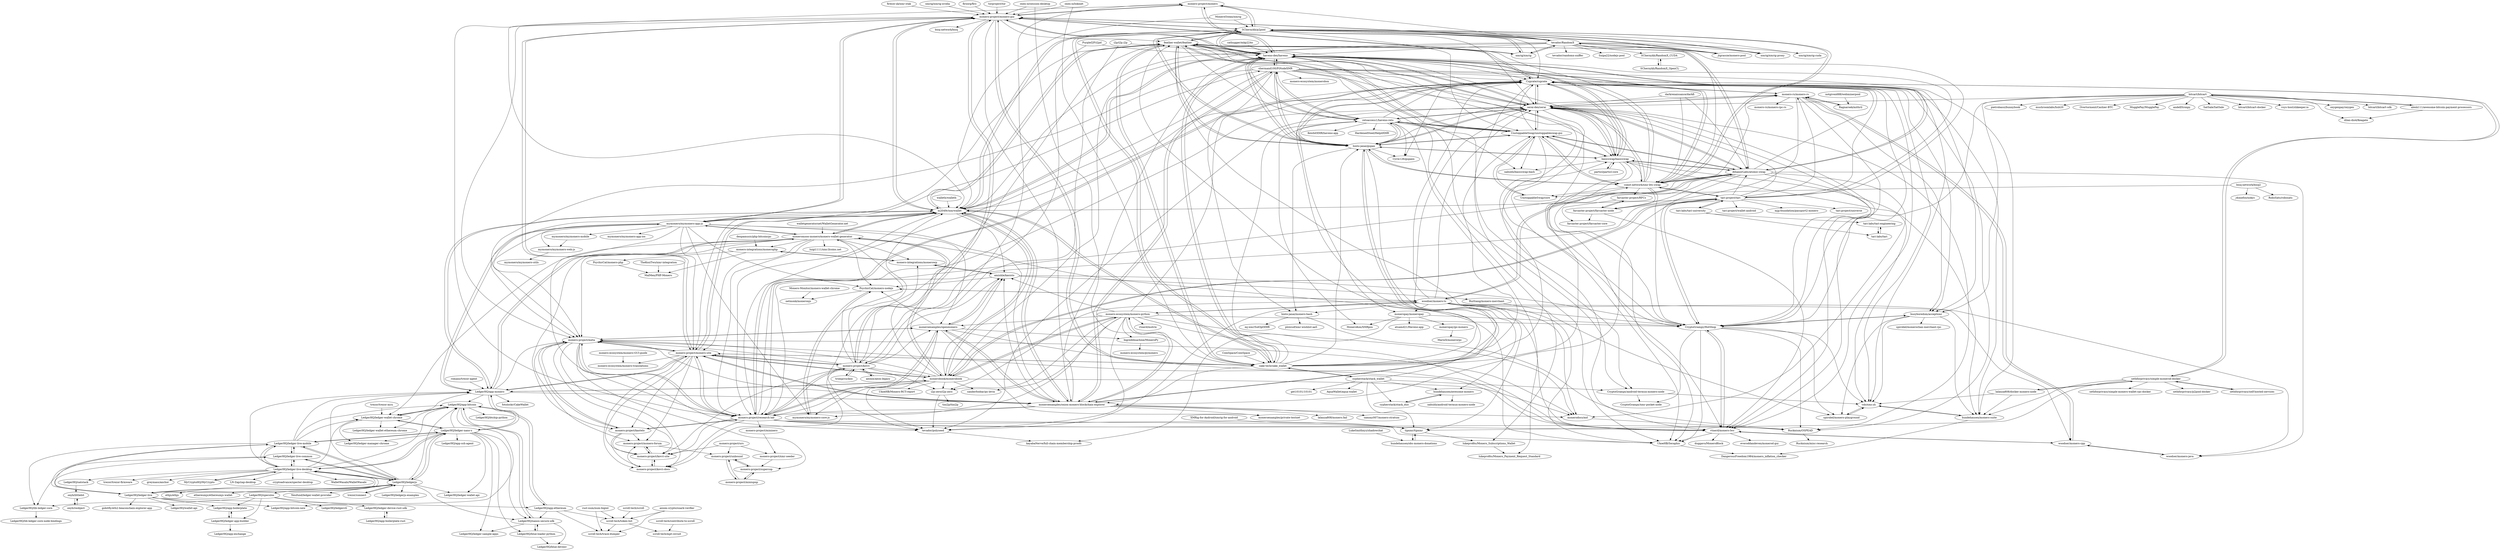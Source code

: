 digraph G {
"monero-project/monero" -> "monero-project/monero-gui" ["e"=1]
"monero-project/monero" -> "SChernykh/p2pool" ["e"=1]
"monero-project/monero" -> "haveno-dex/haveno" ["e"=1]
"monero-project/monero" -> "m2049r/xmrwallet" ["e"=1]
"torproject/tor" -> "monero-project/monero-gui" ["e"=1]
"fireice-uk/xmr-stak" -> "monero-project/monero-gui" ["e"=1]
"PurpleI2P/i2pd" -> "haveno-dex/haveno" ["e"=1]
"PurpleI2P/i2pd" -> "monero-project/kovri" ["e"=1]
"LedgerHQ/ledger-live-common" -> "LedgerHQ/ledger-live-mobile"
"LedgerHQ/ledger-live-common" -> "LedgerHQ/lib-ledger-core"
"LedgerHQ/ledger-live-common" -> "LedgerHQ/ledgerjs"
"LedgerHQ/ledger-live-common" -> "LedgerHQ/ledger-live-desktop"
"walletgeneratornet/WalletGenerator.net" -> "moneromooo-monero/monero-wallet-generator" ["e"=1]
"monero-rs/monero-rs" -> "Cuprate/cuprate"
"monero-rs/monero-rs" -> "monero-rs/monero-rpc-rs"
"monero-rs/monero-rs" -> "woodser/monero-cpp"
"monero-rs/monero-rs" -> "serai-dex/serai"
"monero-rs/monero-rs" -> "CryptoGrampy/HotShop"
"monero-rs/monero-rs" -> "farcaster-project/farcaster-node"
"monero-rs/monero-rs" -> "Ragnaroek/mithril"
"monero-rs/monero-rs" -> "busyboredom/acceptxmr"
"oxen-io/lokinet" -> "monero-project/monero-gui" ["e"=1]
"oxen-io/lokinet" -> "cake-tech/cake_wallet" ["e"=1]
"MoneroOcean/xmrig" -> "SChernykh/p2pool" ["e"=1]
"MoneroOcean/xmrig" -> "m2049r/xmrwallet" ["e"=1]
"woodser/monero-ts" -> "CryptoGrampy/HotShop"
"woodser/monero-ts" -> "monero-ecosystem/monero-python"
"woodser/monero-ts" -> "vtnerd/monero-lws"
"woodser/monero-ts" -> "monerodocs/md"
"woodser/monero-ts" -> "moneropay/moneropay"
"woodser/monero-ts" -> "PsychicCat/monero-nodejs"
"woodser/monero-ts" -> "woodser/monero-cpp"
"woodser/monero-ts" -> "Cuprate/cuprate"
"woodser/monero-ts" -> "woodser/monero-java"
"woodser/monero-ts" -> "serai-dex/serai"
"woodser/monero-ts" -> "tevador/polyseed"
"woodser/monero-ts" -> "AthanorLabs/atomic-swap"
"woodser/monero-ts" -> "hinto-janai/monero-bash"
"woodser/monero-ts" -> "tipxmr/tipxmr"
"woodser/monero-ts" -> "i2p-zero/i2p-zero"
"cathugger/mkp224o" -> "haveno-dex/haveno" ["e"=1]
"monerobook/monerobook" -> "m2049r/xmrwallet"
"monerobook/monerobook" -> "monero-project/meta"
"monerobook/monerobook" -> "monero-project/monero-site"
"monerobook/monerobook" -> "i2p-zero/i2p-zero"
"monerobook/monerobook" -> "monero-ecosystem/monero-python"
"monerobook/monerobook" -> "monero-project/research-lab"
"monerobook/monerobook" -> "tari-project/tari"
"monerobook/monerobook" -> "monerodocs/md"
"monerobook/monerobook" -> "UkoeHB/Monero-RCT-report"
"monerobook/monerobook" -> "amiuhle/kasisto"
"monerobook/monerobook" -> "LedgerHQ/app-monero"
"monerobook/monerobook" -> "tevador/polyseed"
"monerobook/monerobook" -> "moneromooo-monero/monero-wallet-generator"
"monerobook/monerobook" -> "sanderfoobar/py-levin"
"monerobook/monerobook" -> "monero-integrations/monerowp"
"oxen-io/session-desktop" -> "cake-tech/cake_wallet" ["e"=1]
"oxen-io/session-desktop" -> "monero-project/monero-gui" ["e"=1]
"tari-project/tari" -> "serai-dex/serai"
"tari-project/tari" -> "tari-labs/tari-university"
"tari-project/tari" -> "monerobook/monerobook"
"tari-project/tari" -> "comit-network/xmr-btc-swap"
"tari-project/tari" -> "haveno-dex/haveno"
"tari-project/tari" -> "Cuprate/cuprate"
"tari-project/tari" -> "tari-project/universe"
"tari-project/tari" -> "monero-project/research-lab"
"tari-project/tari" -> "moneroexamples/onion-monero-blockchain-explorer"
"tari-project/tari" -> "m2049r/xmrwallet"
"tari-project/tari" -> "tari-project/wallet-android"
"tari-project/tari" -> "CryptoGrampy/HotShop"
"tari-project/tari" -> "mjg-foundation/passport2-monero"
"tari-project/tari" -> "AthanorLabs/atomic-swap"
"tari-project/tari" -> "monero-rs/monero-rs"
"notgiven688/webminerpool" -> "Ragnaroek/mithril" ["e"=1]
"tevador/RandomX" -> "SChernykh/p2pool"
"tevador/RandomX" -> "monero-project/monero-gui"
"tevador/RandomX" -> "jtgrassie/monero-pool" ["e"=1]
"tevador/RandomX" -> "xmrig/xmrig" ["e"=1]
"tevador/RandomX" -> "monero-project/monero" ["e"=1]
"tevador/RandomX" -> "tari-project/tari"
"tevador/RandomX" -> "m2049r/xmrwallet"
"tevador/RandomX" -> "tevador/randomx-sniffer"
"tevador/RandomX" -> "xmrig/xmrig-proxy" ["e"=1]
"tevador/RandomX" -> "comit-network/xmr-btc-swap"
"tevador/RandomX" -> "haveno-dex/haveno"
"tevador/RandomX" -> "SChernykh/RandomX_CUDA"
"tevador/RandomX" -> "xmrig/xmrig-cuda" ["e"=1]
"tevador/RandomX" -> "Snipa22/nodejs-pool" ["e"=1]
"tevador/RandomX" -> "monerobook/monerobook"
"tari-labs/tari-university" -> "tari-labs/tari"
"tari-labs/tari-university" -> "tari-labs/tari-engineering"
"tari-labs/tari-university" -> "tari-project/tari"
"tromp/cuckoo" -> "monero-project/kovri" ["e"=1]
"rust-num/num-bigint" -> "scroll-tech/trace-dumper" ["e"=1]
"rust-num/num-bigint" -> "scroll-tech/token-list" ["e"=1]
"jtgrassie/monero-pool" -> "SChernykh/p2pool" ["e"=1]
"jtgrassie/monero-pool" -> "tevador/RandomX" ["e"=1]
"monero-ecosystem/monero-python" -> "bigreddmachine/MoneroPy"
"monero-ecosystem/monero-python" -> "woodser/monero-ts"
"monero-ecosystem/monero-python" -> "moneroexamples/onion-monero-blockchain-explorer"
"monero-ecosystem/monero-python" -> "monerodocs/md"
"monero-ecosystem/monero-python" -> "moneroexamples/openmonero"
"monero-ecosystem/monero-python" -> "Cuprate/cuprate"
"monero-ecosystem/monero-python" -> "i2p-zero/i2p-zero"
"monero-ecosystem/monero-python" -> "sanderfoobar/py-levin"
"monero-ecosystem/monero-python" -> "amiuhle/kasisto"
"monero-ecosystem/monero-python" -> "monerobook/monerobook"
"monero-ecosystem/monero-python" -> "vtnerd/motrix"
"monero-ecosystem/monero-python" -> "vtnerd/monero-lws"
"monero-ecosystem/monero-python" -> "CryptoGrampy/HotShop"
"monero-ecosystem/monero-python" -> "monero-project/research-lab"
"monero-ecosystem/monero-python" -> "tevador/polyseed"
"xmrig/xmrig-nvidia" -> "monero-project/monero-gui" ["e"=1]
"mymonero/mymonero-core-js" -> "PsychicCat/monero-nodejs"
"bitcart/bitcart" -> "vsys-host/shkeeper.io" ["e"=1]
"bitcart/bitcart" -> "alexk111/awesome-bitcoin-payment-processors" ["e"=1]
"bitcart/bitcart" -> "oxygenpay/oxygen"
"bitcart/bitcart" -> "bitcart/bitcart-sdk"
"bitcart/bitcart" -> "pietrobassi/bunnybook" ["e"=1]
"bitcart/bitcart" -> "CryptoGrampy/HotShop"
"bitcart/bitcart" -> "mushroomlabs/hub20"
"bitcart/bitcart" -> "Overtorment/Cashier-BTC" ["e"=1]
"bitcart/bitcart" -> "serai-dex/serai"
"bitcart/bitcart" -> "MugglePay/MugglePay"
"bitcart/bitcart" -> "andelf/tronpy" ["e"=1]
"bitcart/bitcart" -> "busyboredom/acceptxmr"
"bitcart/bitcart" -> "SatSale/SatSale" ["e"=1]
"bitcart/bitcart" -> "dilan-dio4/Keagate"
"bitcart/bitcart" -> "bitcart/bitcart-docker"
"LedgerHQ/ledger-live-mobile" -> "LedgerHQ/ledger-live-desktop"
"LedgerHQ/ledger-live-mobile" -> "LedgerHQ/ledger-live-common"
"LedgerHQ/ledger-live-mobile" -> "LedgerHQ/ledgerjs"
"LedgerHQ/ledger-live-mobile" -> "LedgerHQ/lib-ledger-core"
"LedgerHQ/ledger-live-mobile" -> "LedgerHQ/ledger-nano-s"
"LedgerHQ/ledger-live-mobile" -> "LedgerHQ/ledger-live"
"LedgerHQ/ledger-live-mobile" -> "LedgerHQ/ledger-wallet-chrome"
"LedgerHQ/ledger-live-mobile" -> "LedgerHQ/app-bitcoin"
"LedgerHQ/ledger-live-mobile" -> "LedgerHQ/app-monero"
"alexk111/awesome-bitcoin-payment-processors" -> "bitcart/bitcart" ["e"=1]
"alexk111/awesome-bitcoin-payment-processors" -> "dilan-dio4/Keagate" ["e"=1]
"monerodocs/md" -> "Rucknium/OSPEAD"
"i2p-zero/i2p-zero" -> "tini2p/tini2p"
"i2p-zero/i2p-zero" -> "tevador/polyseed"
"basicswap/basicswap" -> "nahuhh/basicswap-bash"
"basicswap/basicswap" -> "UnstoppableSwap/unstoppableswap-gui"
"basicswap/basicswap" -> "serai-dex/serai"
"basicswap/basicswap" -> "Cuprate/cuprate"
"basicswap/basicswap" -> "vtnerd/monero-lws"
"basicswap/basicswap" -> "particl/particl-core" ["e"=1]
"basicswap/basicswap" -> "CryptoGrampy/HotShop"
"basicswap/basicswap" -> "hinto-janai/gupax"
"basicswap/basicswap" -> "hundehausen/monero-suite"
"basicswap/basicswap" -> "AthanorLabs/atomic-swap"
"basicswap/basicswap" -> "haveno-dex/haveno"
"basicswap/basicswap" -> "vdo/xmr.sh"
"woodser/monero-cpp" -> "vtnerd/monero-lws"
"woodser/monero-cpp" -> "woodser/monero-java"
"woodser/monero-cpp" -> "monero-rs/monero-rs"
"monero-ecosystem/monero-GUI-guide" -> "monero-ecosystem/monero-translations"
"monero-project/kastelo" -> "monero-project/kovri-site"
"monero-project/kastelo" -> "monero-project/kovri-docs"
"monero-project/kastelo" -> "monero-project/monero-forum"
"monero-project/kastelo" -> "monero-project/research-lab"
"monero-project/kastelo" -> "monero-project/meta"
"tari-labs/tari" -> "tari-labs/tari-engineering"
"onyb/littlebit" -> "onyb/reobject"
"monero-project/supercop" -> "monero-project/unbound"
"monero-project/supercop" -> "monero-project/miniupnp"
"tari-labs/tari-engineering" -> "tari-labs/tari"
"SChernykh/RandomX_CUDA" -> "SChernykh/RandomX_OpenCL"
"SChernykh/RandomX_OpenCL" -> "SChernykh/RandomX_CUDA"
"monero-project/miniupnp" -> "monero-project/unbound"
"monero-project/miniupnp" -> "monero-project/supercop"
"darkrenaissance/darkfi" -> "serai-dex/serai" ["e"=1]
"darkrenaissance/darkfi" -> "comit-network/xmr-btc-swap" ["e"=1]
"darkrenaissance/darkfi" -> "AthanorLabs/atomic-swap" ["e"=1]
"mymonero/mymonero-web-js" -> "mymonero/mymonero-utils"
"comit-network/xmr-btc-swap" -> "UnstoppableSwap/unstoppableswap-gui"
"comit-network/xmr-btc-swap" -> "AthanorLabs/atomic-swap"
"comit-network/xmr-btc-swap" -> "haveno-dex/haveno"
"comit-network/xmr-btc-swap" -> "farcaster-project/farcaster-node"
"comit-network/xmr-btc-swap" -> "SChernykh/p2pool"
"comit-network/xmr-btc-swap" -> "serai-dex/serai"
"comit-network/xmr-btc-swap" -> "hinto-janai/gupax"
"comit-network/xmr-btc-swap" -> "basicswap/basicswap"
"comit-network/xmr-btc-swap" -> "CryptoGrampy/HotShop"
"comit-network/xmr-btc-swap" -> "tari-project/tari"
"comit-network/xmr-btc-swap" -> "feather-wallet/feather"
"comit-network/xmr-btc-swap" -> "monero-rs/monero-rs"
"comit-network/xmr-btc-swap" -> "farcaster-project/RFCs"
"comit-network/xmr-btc-swap" -> "UnstoppableSwap/core"
"comit-network/xmr-btc-swap" -> "Cuprate/cuprate"
"haveno-dex/haveno" -> "serai-dex/serai"
"haveno-dex/haveno" -> "retoaccess1/haveno-reto"
"haveno-dex/haveno" -> "comit-network/xmr-btc-swap"
"haveno-dex/haveno" -> "SChernykh/p2pool"
"haveno-dex/haveno" -> "cake-tech/cake_wallet"
"haveno-dex/haveno" -> "UnstoppableSwap/unstoppableswap-gui"
"haveno-dex/haveno" -> "feather-wallet/feather"
"haveno-dex/haveno" -> "m2049r/xmrwallet"
"haveno-dex/haveno" -> "Cuprate/cuprate"
"haveno-dex/haveno" -> "hinto-janai/gupax"
"haveno-dex/haveno" -> "basicswap/basicswap"
"haveno-dex/haveno" -> "monero-project/monero-gui"
"haveno-dex/haveno" -> "AthanorLabs/atomic-swap"
"haveno-dex/haveno" -> "shermand100/PiNodeXMR"
"haveno-dex/haveno" -> "monero-project/monero" ["e"=1]
"LedgerHQ/satstack" -> "onyb/littlebit"
"aeonix/aeon-legacy" -> "monero-project/kovri" ["e"=1]
"LedgerHQ/speculos" -> "LedgerHQ/app-boilerplate"
"LedgerHQ/speculos" -> "LedgerHQ/ledger-app-builder"
"LedgerHQ/speculos" -> "LedgerHQ/lib-ledger-core"
"LedgerHQ/speculos" -> "LedgerHQ/ledger-device-rust-sdk"
"LedgerHQ/speculos" -> "LedgerHQ/ledgerctl"
"monero-project/monero-site" -> "monero-project/meta"
"monero-project/monero-site" -> "monero-project/research-lab"
"monero-project/monero-site" -> "monero-project/monero-gui"
"monero-project/monero-site" -> "monero-project/kovri"
"monero-project/monero-site" -> "moneroexamples/onion-monero-blockchain-explorer"
"monero-project/monero-site" -> "m2049r/xmrwallet"
"monero-project/monero-site" -> "monerobook/monerobook"
"monero-project/monero-site" -> "monero-project/kastelo"
"monero-project/monero-site" -> "monero-ecosystem/monero-translations"
"monero-project/monero-site" -> "monero-project/kovri-docs"
"monero-project/monero-site" -> "LedgerHQ/app-monero"
"monero-project/monero-site" -> "monero-project/monero-forum"
"monero-project/monero-site" -> "monero-project/kovri-site"
"monero-project/monero-site" -> "shermand100/PiNodeXMR"
"monero-project/monero-site" -> "cake-tech/cake_wallet"
"xmrig/xmrig-cuda" -> "SChernykh/p2pool" ["e"=1]
"cake-tech/cake_wallet" -> "cypherstack/stack_wallet"
"cake-tech/cake_wallet" -> "m2049r/xmrwallet"
"cake-tech/cake_wallet" -> "haveno-dex/haveno"
"cake-tech/cake_wallet" -> "feather-wallet/feather"
"cake-tech/cake_wallet" -> "monero-project/monero-gui"
"cake-tech/cake_wallet" -> "serai-dex/serai"
"cake-tech/cake_wallet" -> "SChernykh/p2pool"
"cake-tech/cake_wallet" -> "hinto-janai/gupax"
"cake-tech/cake_wallet" -> "retoaccess1/haveno-reto"
"cake-tech/cake_wallet" -> "Cuprate/cuprate"
"cake-tech/cake_wallet" -> "comit-network/xmr-btc-swap"
"cake-tech/cake_wallet" -> "basicswap/basicswap"
"cake-tech/cake_wallet" -> "UnstoppableSwap/unstoppableswap-gui"
"cake-tech/cake_wallet" -> "monero-project/monero-site"
"cake-tech/cake_wallet" -> "moneroexamples/onion-monero-blockchain-explorer"
"LedgerHQ/ledger-wallet-chrome" -> "LedgerHQ/ledger-manager-chrome"
"LedgerHQ/ledger-wallet-chrome" -> "LedgerHQ/ledger-wallet-ethereum-chrome"
"LedgerHQ/ledger-wallet-chrome" -> "LedgerHQ/app-bitcoin"
"LedgerHQ/ledger-wallet-chrome" -> "LedgerHQ/ledger-nano-s"
"LedgerHQ/ledger-device-rust-sdk" -> "LedgerHQ/app-boilerplate-rust"
"LedgerHQ/app-boilerplate-rust" -> "LedgerHQ/ledger-device-rust-sdk"
"LedgerHQ/ledger-app-builder" -> "LedgerHQ/app-exchange"
"LedgerHQ/ledger-app-builder" -> "LedgerHQ/app-boilerplate"
"shermand100/PiNodeXMR" -> "monero-ecosystem/monerobox"
"shermand100/PiNodeXMR" -> "hundehausen/monero-suite"
"shermand100/PiNodeXMR" -> "moneroexamples/onion-monero-blockchain-explorer"
"shermand100/PiNodeXMR" -> "busyboredom/acceptxmr"
"shermand100/PiNodeXMR" -> "hinto-janai/monero-bash"
"shermand100/PiNodeXMR" -> "monero-project/research-lab"
"shermand100/PiNodeXMR" -> "haveno-dex/haveno"
"shermand100/PiNodeXMR" -> "retoaccess1/haveno-reto"
"shermand100/PiNodeXMR" -> "vdo/xmr.sh"
"shermand100/PiNodeXMR" -> "hinto-janai/gupax"
"shermand100/PiNodeXMR" -> "monero-project/meta"
"shermand100/PiNodeXMR" -> "CryptoGrampy/android-termux-monero-node"
"shermand100/PiNodeXMR" -> "serai-dex/serai"
"shermand100/PiNodeXMR" -> "basicswap/basicswap"
"shermand100/PiNodeXMR" -> "Cuprate/cuprate"
"vtnerd/monero-lws" -> "UkoeHB/Seraphis"
"vtnerd/monero-lws" -> "CryptoGrampy/HotShop"
"vtnerd/monero-lws" -> "everoddandeven/monerod-gui"
"vtnerd/monero-lws" -> "woodser/monero-cpp"
"vtnerd/monero-lws" -> "duggavo/MoneroBlock"
"monero-project/urs" -> "monero-project/unbound"
"monero-project/urs" -> "monero-project/kovri-site"
"monero-project/urs" -> "monero-project/xmr-seeder"
"lalanza808/docker-monero-node" -> "sethforprivacy/simple-monerod-docker"
"lalanza808/docker-monero-node" -> "hundehausen/monero-suite"
"lalanza808/docker-monero-node" -> "vdo/xmr.sh"
"monero-project/mininero" -> "monero-project/xmr-seeder"
"hundehausen/obs-monero-donations" -> "tipxmr/tipxmr"
"monero-project/xmr-seeder" -> "monero-project/supercop"
"monero-project/monero-forum" -> "monero-project/kovri-site"
"monero-project/monero-forum" -> "monero-project/unbound"
"LedgerHQ/ledgerjs" -> "LedgerHQ/ledger-live-desktop"
"LedgerHQ/ledgerjs" -> "LedgerHQ/ledger-live-mobile"
"LedgerHQ/ledgerjs" -> "LedgerHQ/ledger-live-common"
"LedgerHQ/ledgerjs" -> "Neufund/ledger-wallet-provider"
"LedgerHQ/ledgerjs" -> "LedgerHQ/ledger-nano-s"
"LedgerHQ/ledgerjs" -> "trezor/connect" ["e"=1]
"LedgerHQ/ledgerjs" -> "LedgerHQ/ledgerjs-examples"
"LedgerHQ/ledgerjs" -> "LedgerHQ/nanos-secure-sdk"
"LedgerHQ/ledgerjs" -> "ethjs/ethjs" ["e"=1]
"LedgerHQ/ledgerjs" -> "LedgerHQ/app-bitcoin"
"LedgerHQ/ledgerjs" -> "LedgerHQ/speculos"
"LedgerHQ/ledgerjs" -> "LedgerHQ/ledger-wallet-api"
"LedgerHQ/ledgerjs" -> "LedgerHQ/ledger-live"
"LedgerHQ/ledgerjs" -> "LedgerHQ/app-monero"
"LedgerHQ/ledgerjs" -> "ethereumjs/ethereumjs-wallet" ["e"=1]
"SChernykh/p2pool" -> "hinto-janai/gupax"
"SChernykh/p2pool" -> "haveno-dex/haveno"
"SChernykh/p2pool" -> "monero-project/monero-gui"
"SChernykh/p2pool" -> "comit-network/xmr-btc-swap"
"SChernykh/p2pool" -> "jtgrassie/monero-pool" ["e"=1]
"SChernykh/p2pool" -> "monero-project/monero" ["e"=1]
"SChernykh/p2pool" -> "serai-dex/serai"
"SChernykh/p2pool" -> "m2049r/xmrwallet"
"SChernykh/p2pool" -> "Cuprate/cuprate"
"SChernykh/p2pool" -> "xmrig/xmrig" ["e"=1]
"SChernykh/p2pool" -> "cake-tech/cake_wallet"
"SChernykh/p2pool" -> "feather-wallet/feather"
"SChernykh/p2pool" -> "tevador/RandomX"
"SChernykh/p2pool" -> "UnstoppableSwap/unstoppableswap-gui"
"SChernykh/p2pool" -> "xmrig/xmrig-proxy" ["e"=1]
"sethforprivacy/simple-monerod-docker" -> "lalanza808/docker-monero-node"
"sethforprivacy/simple-monerod-docker" -> "sethforprivacy/p2pool-docker"
"sethforprivacy/simple-monerod-docker" -> "sethforprivacy/self-hosted-services"
"sethforprivacy/simple-monerod-docker" -> "hundehausen/monero-suite"
"sethforprivacy/simple-monerod-docker" -> "tipxmr/tipxmr"
"sethforprivacy/simple-monerod-docker" -> "Cuprate/cuprate"
"sethforprivacy/simple-monerod-docker" -> "sethforprivacy/simple-monero-wallet-rpc-docker"
"monero-project/monero-gui" -> "monero-project/monero" ["e"=1]
"monero-project/monero-gui" -> "monero-project/monero-site"
"monero-project/monero-gui" -> "m2049r/xmrwallet"
"monero-project/monero-gui" -> "SChernykh/p2pool"
"monero-project/monero-gui" -> "monero-project/kovri"
"monero-project/monero-gui" -> "haveno-dex/haveno"
"monero-project/monero-gui" -> "cake-tech/cake_wallet"
"monero-project/monero-gui" -> "mymonero/mymonero-app-js"
"monero-project/monero-gui" -> "monero-project/meta"
"monero-project/monero-gui" -> "monero-project/research-lab"
"monero-project/monero-gui" -> "xmrig/xmrig" ["e"=1]
"monero-project/monero-gui" -> "moneroexamples/onion-monero-blockchain-explorer"
"monero-project/monero-gui" -> "tevador/RandomX"
"monero-project/monero-gui" -> "feather-wallet/feather"
"monero-project/monero-gui" -> "bisq-network/bisq" ["e"=1]
"moneromooo-monero/monero-wallet-generator" -> "LedgerHQ/app-monero"
"moneromooo-monero/monero-wallet-generator" -> "luigi1111/xmr.llcoins.net"
"moneromooo-monero/monero-wallet-generator" -> "m2049r/xmrwallet"
"moneromooo-monero/monero-wallet-generator" -> "monero-project/meta"
"moneromooo-monero/monero-wallet-generator" -> "monero-project/research-lab"
"moneromooo-monero/monero-wallet-generator" -> "mymonero/mymonero-app-js"
"moneromooo-monero/monero-wallet-generator" -> "UkoeHB/Seraphis"
"moneromooo-monero/monero-wallet-generator" -> "monero-project/kastelo"
"moneromooo-monero/monero-wallet-generator" -> "PsychicCat/monero-nodejs"
"moneromooo-monero/monero-wallet-generator" -> "monero-integrations/monerowp"
"moneromooo-monero/monero-wallet-generator" -> "monerobook/monerobook"
"moneromooo-monero/monero-wallet-generator" -> "monero-integrations/monerophp"
"moneromooo-monero/monero-wallet-generator" -> "LedgerHQ/ledger-wallet-chrome"
"moneromooo-monero/monero-wallet-generator" -> "monero-project/monero-site"
"romanz/trezor-agent" -> "LedgerHQ/app-monero" ["e"=1]
"bisq-network/bisq2" -> "RoboSats/robosats" ["e"=1]
"bisq-network/bisq2" -> "UnstoppableSwap/core"
"bisq-network/bisq2" -> "j4imefoo/nokyc"
"sethforprivacy/self-hosted-services" -> "sethforprivacy/simple-monerod-docker"
"CoinSpace/CoinSpace" -> "cake-tech/cake_wallet" ["e"=1]
"moneropay/moneropay" -> "MoneroKon/XMRpos"
"moneropay/moneropay" -> "CryptoGrampy/HotShop"
"moneropay/moneropay" -> "moneropay/go-monero"
"moneropay/moneropay" -> "kayabaNerve/full-chain-membership-proofs"
"moneropay/moneropay" -> "atsamd21/Haveno-app"
"farcaster-project/RFCs" -> "farcaster-project/farcaster-core"
"farcaster-project/RFCs" -> "farcaster-project/farcaster-node"
"CryptoGrampy/android-termux-monero-node" -> "CryptoGrampy/xmr-pocket-node"
"CryptoGrampy/android-termux-monero-node" -> "vdo/xmr.sh"
"moneropay/go-monero" -> "MarinX/monerorpc"
"trezor/connect" -> "LedgerHQ/ledgerjs" ["e"=1]
"busyboredom/acceptxmr" -> "vdo/xmr.sh"
"busyboredom/acceptxmr" -> "spirobel/monero-playground"
"busyboredom/acceptxmr" -> "spirobel/monerochan-merchant-rpc"
"busyboredom/acceptxmr" -> "CryptoGrampy/HotShop"
"busyboredom/acceptxmr" -> "hundehausen/monero-suite"
"RuiSiang/monero-merchant" -> "spirobel/monero-playground" ["e"=1]
"farcaster-project/farcaster-node" -> "farcaster-project/farcaster-core"
"farcaster-project/farcaster-node" -> "farcaster-project/RFCs"
"farcaster-project/farcaster-node" -> "vtnerd/monero-lws"
"UkoeHB/Seraphis" -> "DangerousFreedom1984/monero_inflation_checker"
"LedgerHQ/app-boilerplate" -> "LedgerHQ/ledger-app-builder"
"TheKoziTwo/xmr-integration" -> "MalMen/PHP-Monero"
"i2p/i2p.i2p" -> "monero-project/kovri" ["e"=1]
"i2p/i2p.i2p" -> "haveno-dex/haveno" ["e"=1]
"serai-dex/serai" -> "Cuprate/cuprate"
"serai-dex/serai" -> "haveno-dex/haveno"
"serai-dex/serai" -> "basicswap/basicswap"
"serai-dex/serai" -> "UnstoppableSwap/unstoppableswap-gui"
"serai-dex/serai" -> "AthanorLabs/atomic-swap"
"serai-dex/serai" -> "monero-rs/monero-rs"
"serai-dex/serai" -> "CryptoGrampy/HotShop"
"serai-dex/serai" -> "UkoeHB/Seraphis"
"serai-dex/serai" -> "retoaccess1/haveno-reto"
"serai-dex/serai" -> "Rucknium/OSPEAD"
"serai-dex/serai" -> "hinto-janai/gupax"
"serai-dex/serai" -> "tevador/polyseed"
"serai-dex/serai" -> "feather-wallet/feather"
"serai-dex/serai" -> "vtnerd/monero-lws"
"serai-dex/serai" -> "comit-network/xmr-btc-swap"
"LedgerHQ/ledger-live" -> "LedgerHQ/ledger-live-desktop"
"LedgerHQ/ledger-live" -> "LedgerHQ/wallet-api"
"LedgerHQ/ledger-live" -> "LedgerHQ/ledger-live-mobile"
"LedgerHQ/ledger-live" -> "LedgerHQ/ledger-live-common"
"LedgerHQ/ledger-live" -> "LedgerHQ/app-bitcoin-new"
"LedgerHQ/ledger-live" -> "LedgerHQ/ledgerjs"
"LedgerHQ/ledger-live" -> "LedgerHQ/app-ethereum"
"LedgerHQ/ledger-live" -> "gobitfly/eth2-beaconchain-explorer-app" ["e"=1]
"LedgerHQ/ledger-live" -> "LedgerHQ/app-boilerplate"
"vdo/xmr.sh" -> "spirobel/monero-playground"
"vdo/xmr.sh" -> "hundehausen/monero-suite"
"hinto-janai/monero-bash" -> "mj-xmr/SolOptXMR"
"hinto-janai/monero-bash" -> "Rucknium/OSPEAD"
"hinto-janai/monero-bash" -> "plowsof/xmr-wishlist-aaS"
"UnstoppableSwap/unstoppableswap-gui" -> "UnstoppableSwap/core"
"UnstoppableSwap/unstoppableswap-gui" -> "comit-network/xmr-btc-swap"
"UnstoppableSwap/unstoppableswap-gui" -> "basicswap/basicswap"
"UnstoppableSwap/unstoppableswap-gui" -> "serai-dex/serai"
"UnstoppableSwap/unstoppableswap-gui" -> "AthanorLabs/atomic-swap"
"UnstoppableSwap/unstoppableswap-gui" -> "haveno-dex/haveno"
"UnstoppableSwap/unstoppableswap-gui" -> "retoaccess1/haveno-reto"
"UnstoppableSwap/unstoppableswap-gui" -> "Cuprate/cuprate"
"UnstoppableSwap/unstoppableswap-gui" -> "feather-wallet/feather"
"UnstoppableSwap/unstoppableswap-gui" -> "hinto-janai/gupax"
"UnstoppableSwap/unstoppableswap-gui" -> "nahuhh/basicswap-bash"
"UnstoppableSwap/unstoppableswap-gui" -> "CryptoGrampy/HotShop"
"AthanorLabs/atomic-swap" -> "comit-network/xmr-btc-swap"
"AthanorLabs/atomic-swap" -> "serai-dex/serai"
"AthanorLabs/atomic-swap" -> "UkoeHB/Seraphis"
"AthanorLabs/atomic-swap" -> "UnstoppableSwap/unstoppableswap-gui"
"AthanorLabs/atomic-swap" -> "Cuprate/cuprate"
"AthanorLabs/atomic-swap" -> "woodser/monero-java"
"AthanorLabs/atomic-swap" -> "vtnerd/monero-lws"
"AthanorLabs/atomic-swap" -> "basicswap/basicswap"
"AthanorLabs/atomic-swap" -> "woodser/monero-ts"
"AthanorLabs/atomic-swap" -> "haveno-dex/haveno"
"AthanorLabs/atomic-swap" -> "monerodocs/md"
"AthanorLabs/atomic-swap" -> "farcaster-project/farcaster-node"
"AthanorLabs/atomic-swap" -> "CryptoGrampy/HotShop"
"AthanorLabs/atomic-swap" -> "feather-wallet/feather"
"AthanorLabs/atomic-swap" -> "monero-project/research-lab"
"mymonero/mymonero-mobile" -> "mymonero/mymonero-web-js"
"feather-wallet/feather" -> "Cuprate/cuprate"
"feather-wallet/feather" -> "serai-dex/serai"
"feather-wallet/feather" -> "haveno-dex/haveno"
"feather-wallet/feather" -> "cake-tech/cake_wallet"
"feather-wallet/feather" -> "hinto-janai/gupax"
"feather-wallet/feather" -> "UnstoppableSwap/unstoppableswap-gui"
"feather-wallet/feather" -> "m2049r/xmrwallet"
"feather-wallet/feather" -> "vtnerd/monero-lws"
"feather-wallet/feather" -> "AthanorLabs/atomic-swap"
"feather-wallet/feather" -> "basicswap/basicswap"
"feather-wallet/feather" -> "CryptoGrampy/HotShop"
"feather-wallet/feather" -> "tevador/polyseed"
"feather-wallet/feather" -> "UkoeHB/Seraphis"
"feather-wallet/feather" -> "retoaccess1/haveno-reto"
"feather-wallet/feather" -> "SChernykh/p2pool"
"XMRig-for-Android/xmrig-for-android" -> "tipxmr/tipxmr" ["e"=1]
"PsychicCat/monero-nodejs" -> "netmonk/moneronjs"
"PsychicCat/monero-nodejs" -> "mymonero/mymonero-core-js"
"PsychicCat/monero-nodejs" -> "woodser/monero-ts"
"Rucknium/OSPEAD" -> "Rucknium/misc-research"
"CryptoGrampy/HotShop" -> "CryptoGrampy/xmr-pocket-node"
"CryptoGrampy/HotShop" -> "Rucknium/OSPEAD"
"CryptoGrampy/HotShop" -> "busyboredom/acceptxmr"
"CryptoGrampy/HotShop" -> "spirobel/monero-playground"
"CryptoGrampy/HotShop" -> "UkoeHB/Seraphis"
"CryptoGrampy/HotShop" -> "vdo/xmr.sh"
"CryptoGrampy/HotShop" -> "vtnerd/monero-lws"
"monero-project/research-lab" -> "monero-project/meta"
"monero-project/research-lab" -> "monero-project/monero-site"
"monero-project/research-lab" -> "UkoeHB/Seraphis"
"monero-project/research-lab" -> "monero-project/kastelo"
"monero-project/research-lab" -> "Cuprate/cuprate"
"monero-project/research-lab" -> "moneroexamples/openmonero"
"monero-project/research-lab" -> "tipxmr/tipxmr"
"monero-project/research-lab" -> "monero-project/mininero"
"monero-project/research-lab" -> "Rucknium/OSPEAD"
"monero-project/research-lab" -> "vtnerd/monero-lws"
"monero-project/research-lab" -> "monero-project/kovri"
"monero-project/research-lab" -> "tevador/polyseed"
"monero-project/research-lab" -> "monero-project/kovri-site"
"monero-project/research-lab" -> "monero-project/kovri-docs"
"monero-project/research-lab" -> "serai-dex/serai"
"monero-project/kovri" -> "monero-project/monero-site"
"monero-project/kovri" -> "monero-project/research-lab"
"monero-project/kovri" -> "monero-project/meta"
"monero-project/kovri" -> "monero-project/monero-gui"
"monero-project/kovri" -> "monero-project/kovri-docs"
"monero-project/kovri" -> "amiuhle/kasisto"
"monero-project/kovri" -> "aeonix/aeon-legacy" ["e"=1]
"monero-project/kovri" -> "tromp/cuckoo" ["e"=1]
"monero-project/kovri" -> "monerobook/monerobook"
"monero-project/kovri" -> "m2049r/xmrwallet"
"monero-project/kovri" -> "i2p-zero/i2p-zero"
"monero-project/kovri" -> "monero-project/monero" ["e"=1]
"monero-project/kovri" -> "moneromooo-monero/monero-wallet-generator"
"monero-project/kovri" -> "monero-project/kovri-site"
"monero-project/kovri" -> "moneroexamples/openmonero"
"LukeSmithxyz/shadowchat" -> "hundehausen/obs-monero-donations" ["e"=1]
"tevador/polyseed" -> "kayabaNerve/full-chain-membership-proofs"
"tipxmr/tipxmr" -> "hundehausen/obs-monero-donations"
"tipxmr/tipxmr" -> "lukeprofits/Monero_Subscriptions_Wallet"
"spirobel/monero-playground" -> "vdo/xmr.sh"
"UnstoppableSwap/core" -> "UnstoppableSwap/unstoppableswap-gui"
"LedgerHQ/app-ethereum" -> "LedgerHQ/app-bitcoin"
"LedgerHQ/app-ethereum" -> "scroll-tech/trace-dumper"
"LedgerHQ/app-ethereum" -> "LedgerHQ/nanos-secure-sdk"
"LedgerHQ/app-ethereum" -> "scroll-tech/token-list"
"moneroexamples/onion-monero-blockchain-explorer" -> "moneroexamples/openmonero"
"moneroexamples/onion-monero-blockchain-explorer" -> "monero-ecosystem/monero-python"
"moneroexamples/onion-monero-blockchain-explorer" -> "moneroexamples/private-testnet"
"moneroexamples/onion-monero-blockchain-explorer" -> "monero-project/monero-site"
"moneroexamples/onion-monero-blockchain-explorer" -> "monero-project/meta"
"moneroexamples/onion-monero-blockchain-explorer" -> "shermand100/PiNodeXMR"
"moneroexamples/onion-monero-blockchain-explorer" -> "monero-project/research-lab"
"moneroexamples/onion-monero-blockchain-explorer" -> "hinto-janai/gupax"
"moneroexamples/onion-monero-blockchain-explorer" -> "monerodocs/md"
"moneroexamples/onion-monero-blockchain-explorer" -> "m2049r/xmrwallet"
"moneroexamples/onion-monero-blockchain-explorer" -> "lalanza808/monero.fail"
"moneroexamples/onion-monero-blockchain-explorer" -> "sammy007/monero-stratum" ["e"=1]
"moneroexamples/onion-monero-blockchain-explorer" -> "haveno-dex/haveno"
"moneroexamples/onion-monero-blockchain-explorer" -> "mymonero/mymonero-core-js"
"moneroexamples/onion-monero-blockchain-explorer" -> "amiuhle/kasisto"
"scroll-tech/scroll" -> "scroll-tech/token-list" ["e"=1]
"LedgerHQ/blue-loader-python" -> "LedgerHQ/blue-devenv"
"LedgerHQ/blue-loader-python" -> "LedgerHQ/nanos-secure-sdk"
"Cuprate/cuprate" -> "serai-dex/serai"
"Cuprate/cuprate" -> "monero-rs/monero-rs"
"Cuprate/cuprate" -> "UkoeHB/Seraphis"
"Cuprate/cuprate" -> "Rucknium/OSPEAD"
"Cuprate/cuprate" -> "vtnerd/monero-lws"
"Cuprate/cuprate" -> "CryptoGrampy/HotShop"
"Cuprate/cuprate" -> "Cyrix126/gupaxx"
"Cuprate/cuprate" -> "busyboredom/acceptxmr"
"Cuprate/cuprate" -> "hundehausen/monero-suite"
"Cuprate/cuprate" -> "hinto-janai/gupax"
"Cuprate/cuprate" -> "basicswap/basicswap"
"Cuprate/cuprate" -> "feather-wallet/feather"
"Cuprate/cuprate" -> "monero-project/research-lab"
"Cuprate/cuprate" -> "sethforprivacy/simple-monerod-docker"
"Cuprate/cuprate" -> "vdo/xmr.sh"
"hinto-janai/gupax" -> "SChernykh/p2pool"
"hinto-janai/gupax" -> "Cyrix126/gupaxx"
"hinto-janai/gupax" -> "Cuprate/cuprate"
"hinto-janai/gupax" -> "serai-dex/serai"
"hinto-janai/gupax" -> "basicswap/basicswap"
"hinto-janai/gupax" -> "hinto-janai/monero-bash"
"hinto-janai/gupax" -> "monero-rs/monero-rs"
"hinto-janai/gupax" -> "feather-wallet/feather"
"hinto-janai/gupax" -> "UnstoppableSwap/unstoppableswap-gui"
"hinto-janai/gupax" -> "haveno-dex/haveno"
"hinto-janai/gupax" -> "moneroexamples/onion-monero-blockchain-explorer"
"hinto-janai/gupax" -> "retoaccess1/haveno-reto"
"hinto-janai/gupax" -> "comit-network/xmr-btc-swap"
"hinto-janai/gupax" -> "shermand100/PiNodeXMR"
"hinto-janai/gupax" -> "hundehausen/awesome-monero"
"cypherstack/stack_wallet" -> "cake-tech/cake_wallet"
"cypherstack/stack_wallet" -> "cypherstack/stack_duo"
"cypherstack/stack_wallet" -> "AquaWallet/aqua-wallet" ["e"=1]
"cypherstack/stack_wallet" -> "hundehausen/awesome-monero"
"cypherstack/stack_wallet" -> "tipxmr/tipxmr"
"cypherstack/stack_wallet" -> "feather-wallet/feather"
"cypherstack/stack_wallet" -> "get10101/10101" ["e"=1]
"cypherstack/stack_wallet" -> "CryptoGrampy/android-termux-monero-node"
"scroll-tech/token-list" -> "scroll-tech/trace-dumper"
"scroll-tech/token-list" -> "scroll-tech/mpt-circuit"
"LedgerHQ/app-bitcoin" -> "LedgerHQ/nanos-secure-sdk"
"LedgerHQ/app-bitcoin" -> "LedgerHQ/app-ethereum"
"LedgerHQ/app-bitcoin" -> "LedgerHQ/ledger-wallet-ethereum-chrome"
"LedgerHQ/app-bitcoin" -> "LedgerHQ/btchip-python"
"LedgerHQ/app-bitcoin" -> "LedgerHQ/ledger-wallet-chrome"
"LedgerHQ/app-bitcoin" -> "LedgerHQ/app-bitcoin-new"
"PsychicCat/monero-php" -> "MalMen/PHP-Monero"
"axiom-crypto/snark-verifier" -> "scroll-tech/trace-dumper" ["e"=1]
"axiom-crypto/snark-verifier" -> "scroll-tech/token-list" ["e"=1]
"Monero-Monitor/monero-wallet-chrome" -> "netmonk/moneronjs"
"firoorg/firo" -> "monero-project/monero-gui" ["e"=1]
"scroll-tech/contribute-to-scroll" -> "scroll-tech/mpt-circuit" ["e"=1]
"trezor/trezor-mcu" -> "LedgerHQ/ledger-wallet-chrome" ["e"=1]
"LedgerHQ/ledger-nano-s" -> "LedgerHQ/ledger-sample-apps"
"LedgerHQ/ledger-nano-s" -> "LedgerHQ/app-monero"
"LedgerHQ/ledger-nano-s" -> "LedgerHQ/ledger-wallet-chrome"
"LedgerHQ/ledger-nano-s" -> "LedgerHQ/nanos-secure-sdk"
"LedgerHQ/ledger-nano-s" -> "LedgerHQ/blue-loader-python"
"LedgerHQ/ledger-nano-s" -> "LedgerHQ/ledger-live-desktop"
"LedgerHQ/ledger-nano-s" -> "LedgerHQ/ledger-manager-chrome"
"LedgerHQ/ledger-nano-s" -> "LedgerHQ/ledgerjs"
"LedgerHQ/ledger-nano-s" -> "LedgerHQ/app-ssh-agent"
"LedgerHQ/ledger-nano-s" -> "LedgerHQ/ledger-wallet-api"
"LedgerHQ/ledger-nano-s" -> "LedgerHQ/app-bitcoin"
"LedgerHQ/ledger-nano-s" -> "LedgerHQ/ledger-live-mobile"
"hundehausen/monero-suite" -> "vdo/xmr.sh"
"hundehausen/monero-suite" -> "DangerousFreedom1984/monero_inflation_checker"
"lukeprofits/Monero_Subscriptions_Wallet" -> "lukeprofits/Monero_Payment_Request_Standard"
"LedgerHQ/lib-ledger-core" -> "LedgerHQ/lib-ledger-core-node-bindings"
"cypherstack/stack_duo" -> "hundehausen/awesome-monero"
"LedgerHQ/nanos-secure-sdk" -> "LedgerHQ/blue-devenv"
"LedgerHQ/nanos-secure-sdk" -> "LedgerHQ/blue-loader-python"
"LedgerHQ/nanos-secure-sdk" -> "LedgerHQ/app-bitcoin"
"LedgerHQ/nanos-secure-sdk" -> "LedgerHQ/ledger-sample-apps"
"MyCryptoHQ/MyCrypto" -> "LedgerHQ/ledger-live-desktop" ["e"=1]
"denpamusic/php-bitcoinrpc" -> "monero-integrations/monerophp" ["e"=1]
"bigreddmachine/MoneroPy" -> "monero-ecosystem/pymonero"
"monero-project/meta" -> "monero-project/research-lab"
"monero-project/meta" -> "monero-project/monero-site"
"monero-project/meta" -> "monero-project/kovri-site"
"monero-project/meta" -> "tevador/polyseed"
"monero-project/meta" -> "monero-project/kastelo"
"monero-project/meta" -> "monero-project/kovri-docs"
"monero-project/meta" -> "moneroexamples/openmonero"
"monero-project/meta" -> "vtnerd/monero-lws"
"monero-project/meta" -> "monero-project/supercop"
"monero-project/meta" -> "monero-project/monero-forum"
"monero-project/meta" -> "monerodocs/md"
"moneroexamples/openmonero" -> "moneroexamples/onion-monero-blockchain-explorer"
"moneroexamples/openmonero" -> "vtnerd/monero-lws"
"moneroexamples/openmonero" -> "moneroexamples/private-testnet"
"moneroexamples/openmonero" -> "monero-project/research-lab"
"moneroexamples/openmonero" -> "monero-project/meta"
"moneroexamples/openmonero" -> "amiuhle/kasisto"
"moneroexamples/openmonero" -> "mymonero/mymonero-core-js"
"moneroexamples/openmonero" -> "PsychicCat/monero-nodejs"
"moneroexamples/openmonero" -> "bigreddmachine/MoneroPy"
"hundehausen/awesome-monero" -> "nahuhh/android-termux-monero-node"
"hundehausen/awesome-monero" -> "cypherstack/stack_duo"
"onyb/reobject" -> "onyb/littlebit"
"walleth/walleth" -> "m2049r/xmrwallet" ["e"=1]
"LedgerHQ/ledger-live-desktop" -> "LedgerHQ/ledger-live-mobile"
"LedgerHQ/ledger-live-desktop" -> "LedgerHQ/ledgerjs"
"LedgerHQ/ledger-live-desktop" -> "LedgerHQ/ledger-nano-s"
"LedgerHQ/ledger-live-desktop" -> "LedgerHQ/ledger-live-common"
"LedgerHQ/ledger-live-desktop" -> "LedgerHQ/ledger-live"
"LedgerHQ/ledger-live-desktop" -> "LedgerHQ/app-monero"
"LedgerHQ/ledger-live-desktop" -> "MyCryptoHQ/MyCrypto" ["e"=1]
"LedgerHQ/ledger-live-desktop" -> "LedgerHQ/satstack"
"LedgerHQ/ledger-live-desktop" -> "LedgerHQ/ledger-wallet-chrome"
"LedgerHQ/ledger-live-desktop" -> "LN-Zap/zap-desktop" ["e"=1]
"LedgerHQ/ledger-live-desktop" -> "LedgerHQ/app-bitcoin"
"LedgerHQ/ledger-live-desktop" -> "cryptoadvance/specter-desktop" ["e"=1]
"LedgerHQ/ledger-live-desktop" -> "WalletWasabi/WalletWasabi" ["e"=1]
"LedgerHQ/ledger-live-desktop" -> "trezor/trezor-firmware" ["e"=1]
"LedgerHQ/ledger-live-desktop" -> "greymass/anchor" ["e"=1]
"xmrig/xmrig" -> "SChernykh/p2pool" ["e"=1]
"xmrig/xmrig" -> "monero-project/monero-gui" ["e"=1]
"xmrig/xmrig" -> "tevador/RandomX" ["e"=1]
"mymonero/mymonero-app-js" -> "moneroexamples/openmonero"
"mymonero/mymonero-app-js" -> "monero-project/monero-gui"
"mymonero/mymonero-app-js" -> "m2049r/xmrwallet"
"mymonero/mymonero-app-js" -> "moneromooo-monero/monero-wallet-generator"
"mymonero/mymonero-app-js" -> "LedgerHQ/app-monero"
"mymonero/mymonero-app-js" -> "mymonero/mymonero-core-js"
"mymonero/mymonero-app-js" -> "monero-project/meta"
"mymonero/mymonero-app-js" -> "mymonero/mymonero-mobile"
"mymonero/mymonero-app-js" -> "monero-project/monero-site"
"mymonero/mymonero-app-js" -> "moneroexamples/onion-monero-blockchain-explorer"
"mymonero/mymonero-app-js" -> "monero-project/research-lab"
"mymonero/mymonero-app-js" -> "PsychicCat/monero-nodejs"
"mymonero/mymonero-app-js" -> "feather-wallet/feather"
"mymonero/mymonero-app-js" -> "mymonero/mymonero-app-ios"
"mymonero/mymonero-app-js" -> "mymonero/mymonero-web-js"
"xmrig/xmrig-proxy" -> "SChernykh/p2pool" ["e"=1]
"retoaccess1/haveno-reto" -> "haveno-dex/haveno"
"retoaccess1/haveno-reto" -> "serai-dex/serai"
"retoaccess1/haveno-reto" -> "Cuprate/cuprate"
"retoaccess1/haveno-reto" -> "UnstoppableSwap/unstoppableswap-gui"
"retoaccess1/haveno-reto" -> "Cyrix126/gupaxx"
"retoaccess1/haveno-reto" -> "CryptoGrampy/android-termux-monero-node"
"retoaccess1/haveno-reto" -> "nahuhh/basicswap-bash"
"retoaccess1/haveno-reto" -> "moneropay/moneropay"
"retoaccess1/haveno-reto" -> "lukeprofits/Monero_Subscriptions_Wallet"
"retoaccess1/haveno-reto" -> "hinto-janai/gupax"
"retoaccess1/haveno-reto" -> "shermand100/PiNodeXMR"
"retoaccess1/haveno-reto" -> "lukeprofits/Monero_Payment_Request_Standard"
"retoaccess1/haveno-reto" -> "HardenedSteel/Help4XMR"
"retoaccess1/haveno-reto" -> "KewbitXMR/haveno-app" ["e"=1]
"retoaccess1/haveno-reto" -> "MoneroKon/XMRpos"
"amiuhle/kasisto" -> "monero-integrations/monerowp"
"amiuhle/kasisto" -> "CryptoGrampy/HotShop"
"amiuhle/kasisto" -> "moneroexamples/openmonero"
"amiuhle/kasisto" -> "PsychicCat/monero-nodejs"
"amiuhle/kasisto" -> "RuiSiang/monero-merchant" ["e"=1]
"woodser/monero-java" -> "woodser/monero-cpp"
"Ragnaroek/mithril" -> "monero-rs/monero-rs"
"monero-integrations/monerowp" -> "monero-integrations/monerophp"
"monero-integrations/monerowp" -> "amiuhle/kasisto"
"m2049r/xmrwallet" -> "cake-tech/cake_wallet"
"m2049r/xmrwallet" -> "monero-project/monero-gui"
"m2049r/xmrwallet" -> "monerobook/monerobook"
"m2049r/xmrwallet" -> "haveno-dex/haveno"
"m2049r/xmrwallet" -> "monero-project/monero-site"
"m2049r/xmrwallet" -> "Cuprate/cuprate"
"m2049r/xmrwallet" -> "feather-wallet/feather"
"m2049r/xmrwallet" -> "LedgerHQ/app-monero"
"m2049r/xmrwallet" -> "mymonero/mymonero-app-js"
"m2049r/xmrwallet" -> "moneromooo-monero/monero-wallet-generator"
"m2049r/xmrwallet" -> "moneroexamples/onion-monero-blockchain-explorer"
"m2049r/xmrwallet" -> "monero-project/meta"
"m2049r/xmrwallet" -> "SChernykh/p2pool"
"m2049r/xmrwallet" -> "amiuhle/kasisto"
"m2049r/xmrwallet" -> "monero-project/research-lab"
"particl/particl-core" -> "basicswap/basicswap" ["e"=1]
"monero-integrations/monerophp" -> "monero-integrations/monerowp"
"monero-integrations/monerophp" -> "PsychicCat/monero-php"
"monero-integrations/monerophp" -> "MalMen/PHP-Monero"
"LedgerHQ/app-monero" -> "LedgerHQ/ledger-nano-s"
"LedgerHQ/app-monero" -> "moneromooo-monero/monero-wallet-generator"
"LedgerHQ/app-monero" -> "m2049r/xmrwallet"
"LedgerHQ/app-monero" -> "LedgerHQ/app-bitcoin"
"LedgerHQ/app-monero" -> "fotolockr/CakeWallet"
"LedgerHQ/app-monero" -> "moneroexamples/onion-monero-blockchain-explorer"
"LedgerHQ/app-monero" -> "mymonero/mymonero-app-js"
"LedgerHQ/app-monero" -> "monero-project/meta"
"LedgerHQ/app-monero" -> "monerobook/monerobook"
"LedgerHQ/app-monero" -> "monero-project/monero-site"
"LedgerHQ/app-monero" -> "LedgerHQ/ledger-wallet-chrome"
"monero-project/kovri-docs" -> "monero-project/kovri-site"
"monero-project/kovri-docs" -> "monero-project/monero-forum"
"monero-project/unbound" -> "monero-project/miniupnp"
"monero-project/unbound" -> "monero-project/supercop"
"monero-project/kovri-site" -> "monero-project/kovri-docs"
"monero-project/kovri-site" -> "monero-project/monero-forum"
"monero-project/monero" ["l"="-20.625,7.982", "c"=715]
"monero-project/monero-gui" ["l"="-20.124,6.732"]
"SChernykh/p2pool" ["l"="-20.133,6.783"]
"haveno-dex/haveno" ["l"="-20.107,6.788"]
"m2049r/xmrwallet" ["l"="-20.088,6.736"]
"torproject/tor" ["l"="-51.558,5.651", "c"=1225]
"fireice-uk/xmr-stak" ["l"="-20.5,6.012", "c"=163]
"PurpleI2P/i2pd" ["l"="-51.565,5.714", "c"=1225]
"monero-project/kovri" ["l"="-20.097,6.716"]
"LedgerHQ/ledger-live-common" ["l"="-20.039,6.507"]
"LedgerHQ/ledger-live-mobile" ["l"="-20.019,6.528"]
"LedgerHQ/lib-ledger-core" ["l"="-20.039,6.47"]
"LedgerHQ/ledgerjs" ["l"="-20.043,6.529"]
"LedgerHQ/ledger-live-desktop" ["l"="-20.023,6.549"]
"walletgeneratornet/WalletGenerator.net" ["l"="-18.622,10.398", "c"=122]
"moneromooo-monero/monero-wallet-generator" ["l"="-20.053,6.687"]
"monero-rs/monero-rs" ["l"="-20.058,6.843"]
"Cuprate/cuprate" ["l"="-20.064,6.804"]
"monero-rs/monero-rpc-rs" ["l"="-20.078,6.897"]
"woodser/monero-cpp" ["l"="-20.024,6.825"]
"serai-dex/serai" ["l"="-20.075,6.802"]
"CryptoGrampy/HotShop" ["l"="-20.047,6.813"]
"farcaster-project/farcaster-node" ["l"="-20.09,6.863"]
"Ragnaroek/mithril" ["l"="-20.053,6.902"]
"busyboredom/acceptxmr" ["l"="-20.023,6.84"]
"oxen-io/lokinet" ["l"="-51.49,5.807", "c"=1225]
"cake-tech/cake_wallet" ["l"="-20.109,6.766"]
"MoneroOcean/xmrig" ["l"="-20.366,6.086", "c"=163]
"woodser/monero-ts" ["l"="-20.03,6.795"]
"monero-ecosystem/monero-python" ["l"="-20.024,6.756"]
"vtnerd/monero-lws" ["l"="-20.046,6.794"]
"monerodocs/md" ["l"="-20.041,6.756"]
"moneropay/moneropay" ["l"="-20.058,6.871"]
"PsychicCat/monero-nodejs" ["l"="-20.016,6.719"]
"woodser/monero-java" ["l"="-20.003,6.832"]
"tevador/polyseed" ["l"="-20.053,6.763"]
"AthanorLabs/atomic-swap" ["l"="-20.065,6.815"]
"hinto-janai/monero-bash" ["l"="-20.013,6.808"]
"tipxmr/tipxmr" ["l"="-20.074,6.839"]
"i2p-zero/i2p-zero" ["l"="-20.013,6.74"]
"cathugger/mkp224o" ["l"="-46.899,-28.449", "c"=97]
"monerobook/monerobook" ["l"="-20.054,6.715"]
"monero-project/meta" ["l"="-20.073,6.719"]
"monero-project/monero-site" ["l"="-20.084,6.707"]
"monero-project/research-lab" ["l"="-20.073,6.746"]
"tari-project/tari" ["l"="-20.046,6.777"]
"UkoeHB/Monero-RCT-report" ["l"="-20.074,6.656"]
"amiuhle/kasisto" ["l"="-20.036,6.714"]
"LedgerHQ/app-monero" ["l"="-20.044,6.645"]
"sanderfoobar/py-levin" ["l"="-20.002,6.726"]
"monero-integrations/monerowp" ["l"="-20.036,6.667"]
"oxen-io/session-desktop" ["l"="-51.425,5.857", "c"=1225]
"tari-labs/tari-university" ["l"="-19.962,6.788"]
"comit-network/xmr-btc-swap" ["l"="-20.101,6.818"]
"tari-project/universe" ["l"="-19.999,6.763"]
"moneroexamples/onion-monero-blockchain-explorer" ["l"="-20.058,6.737"]
"tari-project/wallet-android" ["l"="-19.978,6.768"]
"mjg-foundation/passport2-monero" ["l"="-19.995,6.778"]
"notgiven688/webminerpool" ["l"="-20.334,5.986", "c"=163]
"tevador/RandomX" ["l"="-20.158,6.757"]
"jtgrassie/monero-pool" ["l"="-20.4,5.998", "c"=163]
"xmrig/xmrig" ["l"="-20.529,6.066", "c"=163]
"tevador/randomx-sniffer" ["l"="-20.207,6.766"]
"xmrig/xmrig-proxy" ["l"="-20.429,6.011", "c"=163]
"SChernykh/RandomX_CUDA" ["l"="-20.22,6.746"]
"xmrig/xmrig-cuda" ["l"="-20.439,6.069", "c"=163]
"Snipa22/nodejs-pool" ["l"="-20.396,5.936", "c"=163]
"tari-labs/tari" ["l"="-19.918,6.794"]
"tari-labs/tari-engineering" ["l"="-19.932,6.79"]
"tromp/cuckoo" ["l"="-20.965,8.375", "c"=715]
"rust-num/num-bigint" ["l"="-9.757,-6.485", "c"=5]
"scroll-tech/trace-dumper" ["l"="-19.938,6.47"]
"scroll-tech/token-list" ["l"="-19.928,6.45"]
"bigreddmachine/MoneroPy" ["l"="-19.982,6.728"]
"moneroexamples/openmonero" ["l"="-20.039,6.729"]
"vtnerd/motrix" ["l"="-19.979,6.75"]
"xmrig/xmrig-nvidia" ["l"="-20.47,6.022", "c"=163]
"mymonero/mymonero-core-js" ["l"="-20.023,6.697"]
"bitcart/bitcart" ["l"="-19.969,6.888"]
"vsys-host/shkeeper.io" ["l"="50.475,-0.354", "c"=421]
"alexk111/awesome-bitcoin-payment-processors" ["l"="-18.574,10.784", "c"=122]
"oxygenpay/oxygen" ["l"="-19.942,6.939"]
"bitcart/bitcart-sdk" ["l"="-19.945,6.911"]
"pietrobassi/bunnybook" ["l"="-46.236,-29.735", "c"=11]
"mushroomlabs/hub20" ["l"="-19.966,6.935"]
"Overtorment/Cashier-BTC" ["l"="-17.764,11.766", "c"=764]
"MugglePay/MugglePay" ["l"="-19.911,6.933"]
"andelf/tronpy" ["l"="-18.919,11.364", "c"=422]
"SatSale/SatSale" ["l"="-18.757,10.699", "c"=122]
"dilan-dio4/Keagate" ["l"="-19.91,6.897"]
"bitcart/bitcart-docker" ["l"="-19.938,6.889"]
"LedgerHQ/ledger-nano-s" ["l"="-20.009,6.569"]
"LedgerHQ/ledger-live" ["l"="-20.017,6.495"]
"LedgerHQ/ledger-wallet-chrome" ["l"="-20.014,6.59"]
"LedgerHQ/app-bitcoin" ["l"="-19.995,6.545"]
"Rucknium/OSPEAD" ["l"="-20.029,6.781"]
"tini2p/tini2p" ["l"="-19.969,6.737"]
"basicswap/basicswap" ["l"="-20.082,6.819"]
"nahuhh/basicswap-bash" ["l"="-20.122,6.844"]
"UnstoppableSwap/unstoppableswap-gui" ["l"="-20.115,6.815"]
"particl/particl-core" ["l"="-20.781,7.943", "c"=715]
"hinto-janai/gupax" ["l"="-20.092,6.801"]
"hundehausen/monero-suite" ["l"="-20.039,6.839"]
"vdo/xmr.sh" ["l"="-20.048,6.835"]
"monero-ecosystem/monero-GUI-guide" ["l"="-20.209,6.666"]
"monero-ecosystem/monero-translations" ["l"="-20.163,6.685"]
"monero-project/kastelo" ["l"="-20.094,6.691"]
"monero-project/kovri-site" ["l"="-20.115,6.701"]
"monero-project/kovri-docs" ["l"="-20.104,6.702"]
"monero-project/monero-forum" ["l"="-20.111,6.688"]
"onyb/littlebit" ["l"="-19.887,6.495"]
"onyb/reobject" ["l"="-19.863,6.485"]
"monero-project/supercop" ["l"="-20.131,6.678"]
"monero-project/unbound" ["l"="-20.145,6.676"]
"monero-project/miniupnp" ["l"="-20.148,6.663"]
"SChernykh/RandomX_OpenCL" ["l"="-20.245,6.743"]
"darkrenaissance/darkfi" ["l"="-18.851,12.81", "c"=173]
"mymonero/mymonero-web-js" ["l"="-20.099,6.636"]
"mymonero/mymonero-utils" ["l"="-20.121,6.614"]
"feather-wallet/feather" ["l"="-20.088,6.781"]
"farcaster-project/RFCs" ["l"="-20.112,6.884"]
"UnstoppableSwap/core" ["l"="-20.152,6.853"]
"retoaccess1/haveno-reto" ["l"="-20.097,6.833"]
"shermand100/PiNodeXMR" ["l"="-20.067,6.787"]
"LedgerHQ/satstack" ["l"="-19.929,6.514"]
"aeonix/aeon-legacy" ["l"="-20.366,5.891", "c"=163]
"LedgerHQ/speculos" ["l"="-20.056,6.439"]
"LedgerHQ/app-boilerplate" ["l"="-20.064,6.457"]
"LedgerHQ/ledger-app-builder" ["l"="-20.082,6.436"]
"LedgerHQ/ledger-device-rust-sdk" ["l"="-20.053,6.39"]
"LedgerHQ/ledgerctl" ["l"="-20.07,6.408"]
"cypherstack/stack_wallet" ["l"="-20.138,6.821"]
"LedgerHQ/ledger-manager-chrome" ["l"="-19.987,6.595"]
"LedgerHQ/ledger-wallet-ethereum-chrome" ["l"="-19.98,6.578"]
"LedgerHQ/app-boilerplate-rust" ["l"="-20.053,6.366"]
"LedgerHQ/app-exchange" ["l"="-20.101,6.418"]
"monero-ecosystem/monerobox" ["l"="-20.009,6.784"]
"CryptoGrampy/android-termux-monero-node" ["l"="-20.082,6.847"]
"UkoeHB/Seraphis" ["l"="-20.061,6.774"]
"everoddandeven/monerod-gui" ["l"="-19.999,6.799"]
"duggavo/MoneroBlock" ["l"="-19.992,6.812"]
"monero-project/urs" ["l"="-20.163,6.663"]
"monero-project/xmr-seeder" ["l"="-20.143,6.653"]
"lalanza808/docker-monero-node" ["l"="-20.013,6.874"]
"sethforprivacy/simple-monerod-docker" ["l"="-20.034,6.877"]
"monero-project/mininero" ["l"="-20.121,6.673"]
"hundehausen/obs-monero-donations" ["l"="-20.074,6.868"]
"Neufund/ledger-wallet-provider" ["l"="-20.08,6.495"]
"trezor/connect" ["l"="-18.385,10.578", "c"=122]
"LedgerHQ/ledgerjs-examples" ["l"="-20.084,6.518"]
"LedgerHQ/nanos-secure-sdk" ["l"="-19.975,6.539"]
"ethjs/ethjs" ["l"="-22.548,12.076", "c"=822]
"LedgerHQ/ledger-wallet-api" ["l"="-20.057,6.557"]
"ethereumjs/ethereumjs-wallet" ["l"="-22.59,12.046", "c"=822]
"sethforprivacy/p2pool-docker" ["l"="-20.021,6.909"]
"sethforprivacy/self-hosted-services" ["l"="-20.023,6.929"]
"sethforprivacy/simple-monero-wallet-rpc-docker" ["l"="-20.01,6.899"]
"mymonero/mymonero-app-js" ["l"="-20.075,6.69"]
"bisq-network/bisq" ["l"="-18.565,10.512", "c"=122]
"luigi1111/xmr.llcoins.net" ["l"="-19.999,6.661"]
"monero-integrations/monerophp" ["l"="-20.064,6.628"]
"romanz/trezor-agent" ["l"="-18.398,10.622", "c"=122]
"bisq-network/bisq2" ["l"="-20.209,6.902"]
"RoboSats/robosats" ["l"="-18.721,10.675", "c"=122]
"j4imefoo/nokyc" ["l"="-20.236,6.927"]
"CoinSpace/CoinSpace" ["l"="-17.985,11.592", "c"=764]
"MoneroKon/XMRpos" ["l"="-20.088,6.881"]
"moneropay/go-monero" ["l"="-20.065,6.929"]
"kayabaNerve/full-chain-membership-proofs" ["l"="-20.039,6.825"]
"atsamd21/Haveno-app" ["l"="-20.075,6.915"]
"farcaster-project/farcaster-core" ["l"="-20.114,6.906"]
"CryptoGrampy/xmr-pocket-node" ["l"="-20.047,6.859"]
"MarinX/monerorpc" ["l"="-20.068,6.957"]
"spirobel/monero-playground" ["l"="-20.031,6.85"]
"spirobel/monerochan-merchant-rpc" ["l"="-19.992,6.857"]
"RuiSiang/monero-merchant" ["l"="-45.365,-24.724", "c"=724]
"DangerousFreedom1984/monero_inflation_checker" ["l"="-20.027,6.811"]
"TheKoziTwo/xmr-integration" ["l"="-20.126,6.569"]
"MalMen/PHP-Monero" ["l"="-20.099,6.591"]
"i2p/i2p.i2p" ["l"="-51.571,5.749", "c"=1225]
"LedgerHQ/wallet-api" ["l"="-20.003,6.453"]
"LedgerHQ/app-bitcoin-new" ["l"="-19.989,6.502"]
"LedgerHQ/app-ethereum" ["l"="-19.963,6.5"]
"gobitfly/eth2-beaconchain-explorer-app" ["l"="-18.932,11.666", "c"=422]
"mj-xmr/SolOptXMR" ["l"="-19.962,6.826"]
"plowsof/xmr-wishlist-aaS" ["l"="-19.979,6.823"]
"mymonero/mymonero-mobile" ["l"="-20.094,6.65"]
"XMRig-for-Android/xmrig-for-android" ["l"="-20.252,6.207", "c"=163]
"netmonk/moneronjs" ["l"="-19.965,6.698"]
"Rucknium/misc-research" ["l"="-19.986,6.791"]
"LukeSmithxyz/shadowchat" ["l"="-13.941,-3.553", "c"=71]
"lukeprofits/Monero_Subscriptions_Wallet" ["l"="-20.108,6.867"]
"moneroexamples/private-testnet" ["l"="-20.002,6.702"]
"lalanza808/monero.fail" ["l"="-20.056,6.669"]
"sammy007/monero-stratum" ["l"="-20.415,5.948", "c"=163]
"scroll-tech/scroll" ["l"="-22.637,9.141", "c"=603]
"LedgerHQ/blue-loader-python" ["l"="-19.952,6.56"]
"LedgerHQ/blue-devenv" ["l"="-19.935,6.546"]
"Cyrix126/gupaxx" ["l"="-20.105,6.847"]
"hundehausen/awesome-monero" ["l"="-20.16,6.826"]
"cypherstack/stack_duo" ["l"="-20.176,6.835"]
"AquaWallet/aqua-wallet" ["l"="-18.721,10.899", "c"=122]
"get10101/10101" ["l"="-18.744,10.919", "c"=122]
"scroll-tech/mpt-circuit" ["l"="-19.907,6.422"]
"LedgerHQ/btchip-python" ["l"="-19.979,6.484"]
"PsychicCat/monero-php" ["l"="-20.082,6.598"]
"axiom-crypto/snark-verifier" ["l"="-18.698,12.821", "c"=173]
"Monero-Monitor/monero-wallet-chrome" ["l"="-19.932,6.69"]
"firoorg/firo" ["l"="-20.795,8.075", "c"=715]
"scroll-tech/contribute-to-scroll" ["l"="-22.668,9.104", "c"=603]
"trezor/trezor-mcu" ["l"="-18.353,10.557", "c"=122]
"LedgerHQ/ledger-sample-apps" ["l"="-19.972,6.561"]
"LedgerHQ/app-ssh-agent" ["l"="-19.955,6.539"]
"lukeprofits/Monero_Payment_Request_Standard" ["l"="-20.125,6.87"]
"LedgerHQ/lib-ledger-core-node-bindings" ["l"="-20.029,6.442"]
"MyCryptoHQ/MyCrypto" ["l"="-18.979,11.512", "c"=422]
"denpamusic/php-bitcoinrpc" ["l"="-17.792,11.871", "c"=764]
"monero-ecosystem/pymonero" ["l"="-19.945,6.722"]
"nahuhh/android-termux-monero-node" ["l"="-20.196,6.84"]
"walleth/walleth" ["l"="-18.71,10.463", "c"=122]
"LN-Zap/zap-desktop" ["l"="-18.531,10.672", "c"=122]
"cryptoadvance/specter-desktop" ["l"="-18.609,10.677", "c"=122]
"WalletWasabi/WalletWasabi" ["l"="-18.507,10.625", "c"=122]
"trezor/trezor-firmware" ["l"="-18.432,10.592", "c"=122]
"greymass/anchor" ["l"="-21.527,6.787", "c"=458]
"mymonero/mymonero-app-ios" ["l"="-20.115,6.645"]
"HardenedSteel/Help4XMR" ["l"="-20.132,6.859"]
"KewbitXMR/haveno-app" ["l"="42.389,0.499", "c"=7]
"fotolockr/CakeWallet" ["l"="-20.004,6.628"]
}